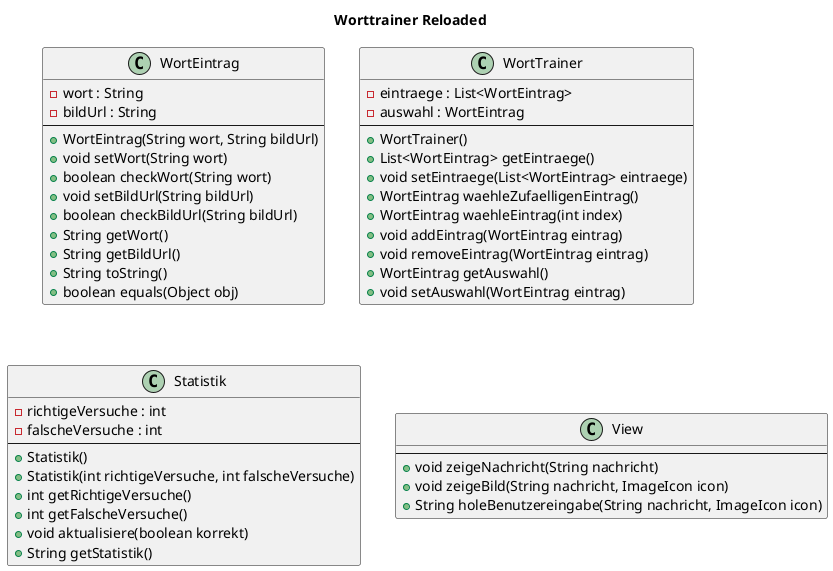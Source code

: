 @startuml
title: Worttrainer Reloaded

class WortEintrag {
  -wort : String
  -bildUrl : String
  --
  +WortEintrag(String wort, String bildUrl)
  +void setWort(String wort)
  +boolean checkWort(String wort)
  +void setBildUrl(String bildUrl)
  +boolean checkBildUrl(String bildUrl)
  +String getWort()
  +String getBildUrl()
  +String toString()
  +boolean equals(Object obj)
}

class WortTrainer {
  -eintraege : List<WortEintrag>
  -auswahl : WortEintrag
  --
  +WortTrainer()
  +List<WortEintrag> getEintraege()
  +void setEintraege(List<WortEintrag> eintraege)
  +WortEintrag waehleZufaelligenEintrag()
  +WortEintrag waehleEintrag(int index)
  +void addEintrag(WortEintrag eintrag)
  +void removeEintrag(WortEintrag eintrag)
  +WortEintrag getAuswahl()
  +void setAuswahl(WortEintrag eintrag)
}

class Statistik {
  -richtigeVersuche : int
  -falscheVersuche : int
  --
  +Statistik()
  +Statistik(int richtigeVersuche, int falscheVersuche)
  +int getRichtigeVersuche()
  +int getFalscheVersuche()
  +void aktualisiere(boolean korrekt)
  +String getStatistik()
}

class View {
  --
  +void zeigeNachricht(String nachricht)
  +void zeigeBild(String nachricht, ImageIcon icon)
  +String holeBenutzereingabe(String nachricht, ImageIcon icon)
}


@enduml